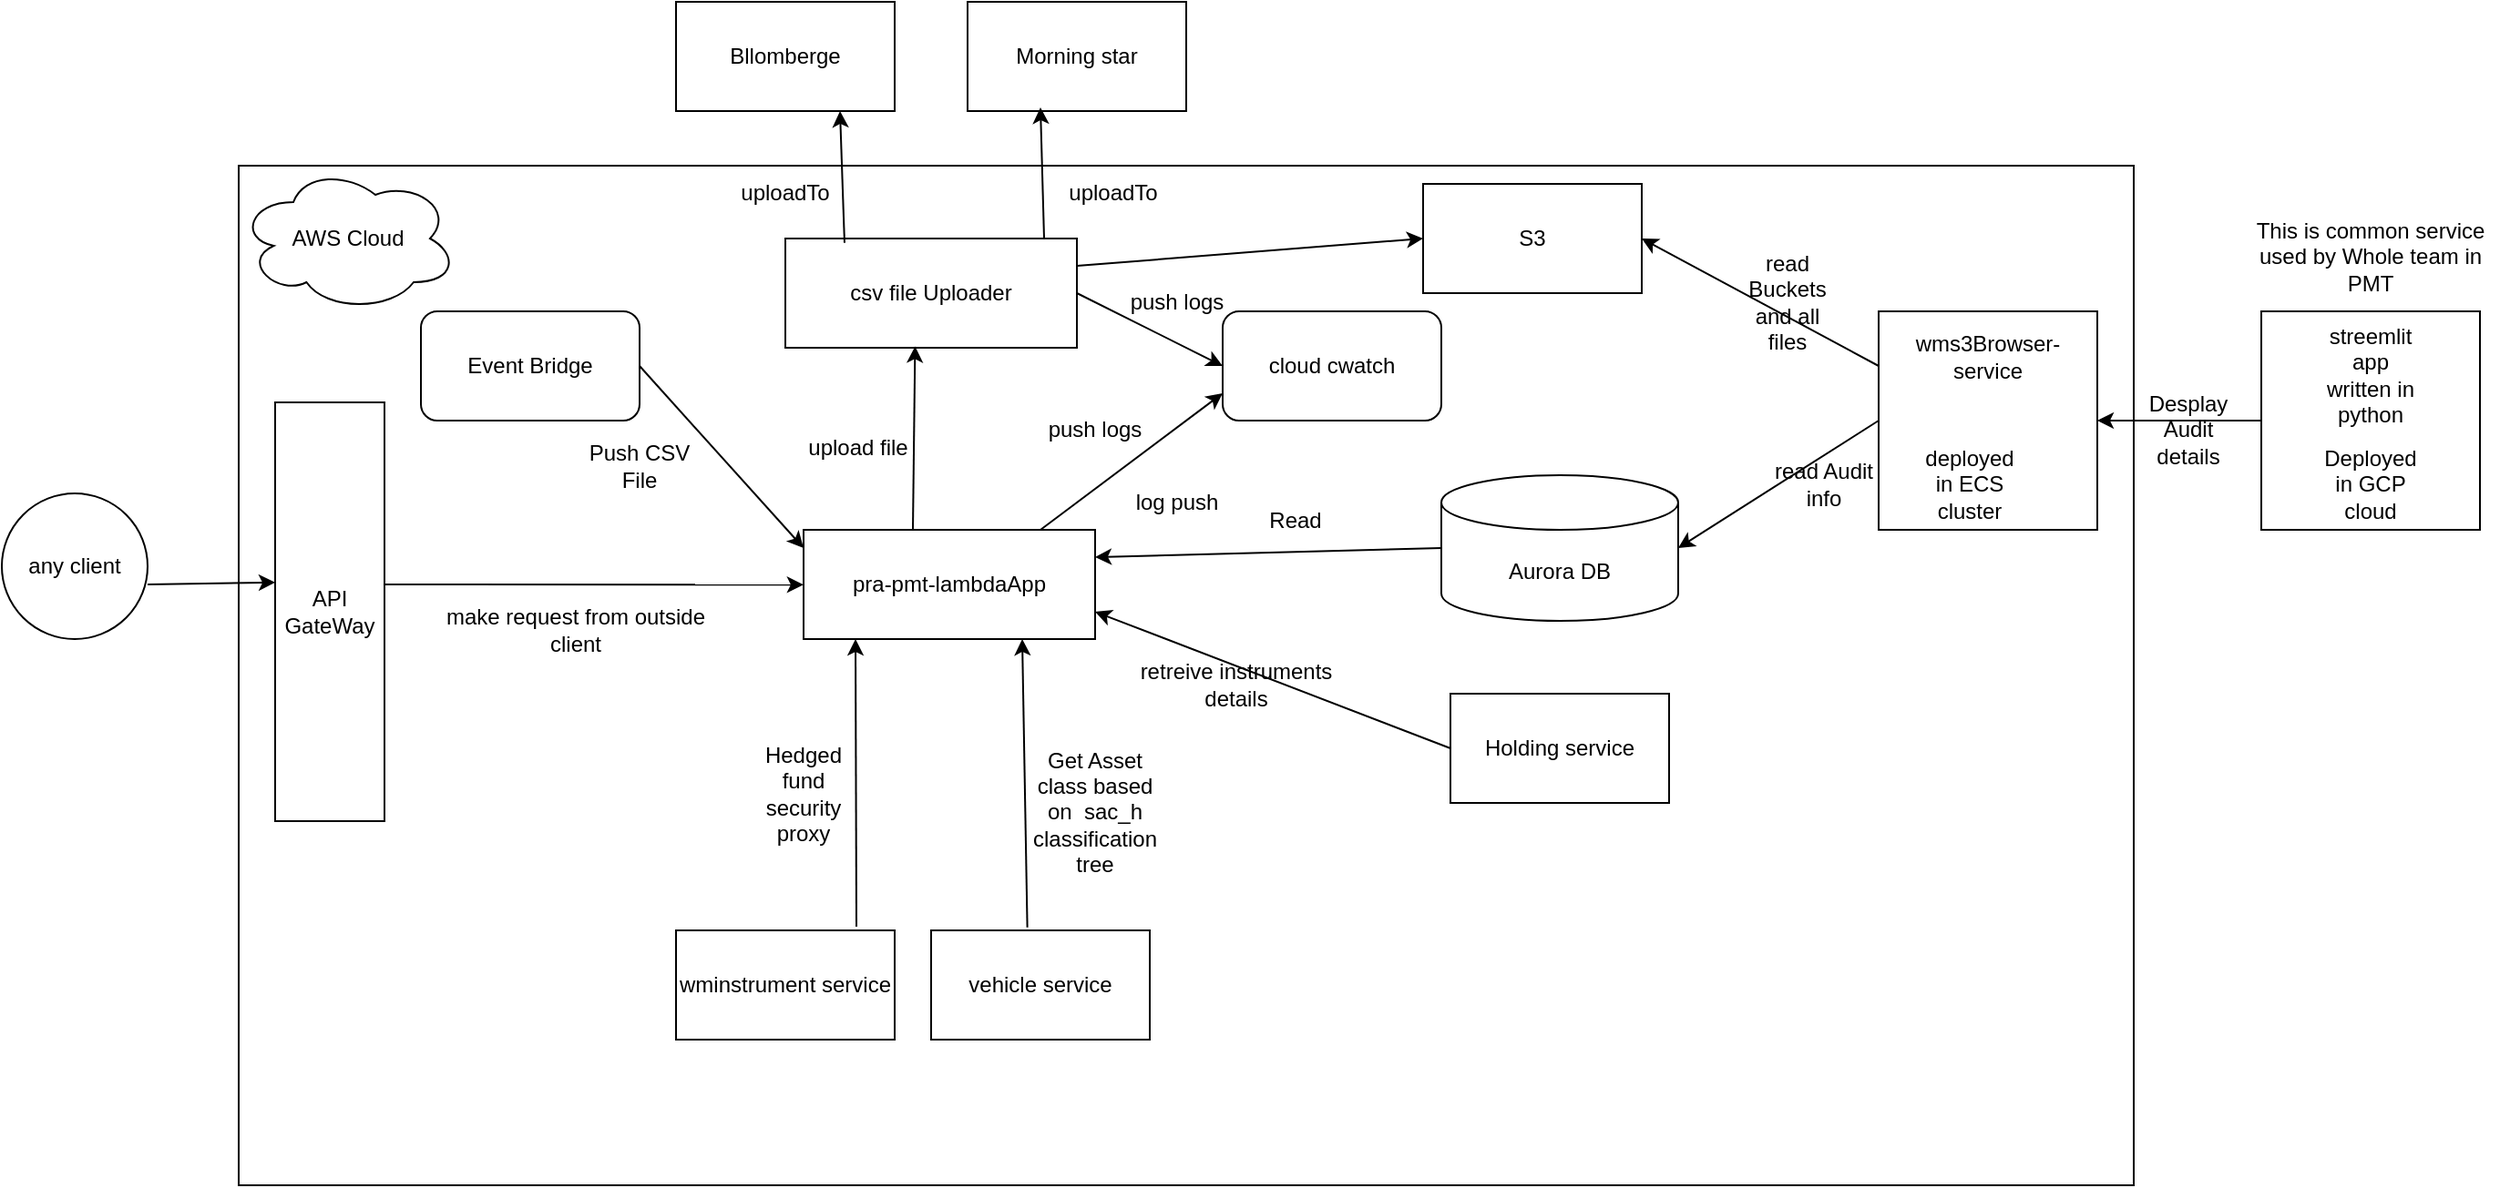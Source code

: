 <mxfile version="24.8.4">
  <diagram name="Page-1" id="O4rhzjSZfMYzZU_Bpxem">
    <mxGraphModel dx="1900" dy="1718" grid="1" gridSize="10" guides="1" tooltips="1" connect="1" arrows="1" fold="1" page="1" pageScale="1" pageWidth="850" pageHeight="1100" math="0" shadow="0">
      <root>
        <mxCell id="0" />
        <mxCell id="1" parent="0" />
        <mxCell id="HgQaGeD_a3wZ_RDZ6An8-26" value="" style="rounded=0;whiteSpace=wrap;html=1;" vertex="1" parent="1">
          <mxGeometry x="-60" y="-30" width="1040" height="560" as="geometry" />
        </mxCell>
        <mxCell id="HgQaGeD_a3wZ_RDZ6An8-25" value="upload file" style="text;html=1;align=center;verticalAlign=middle;whiteSpace=wrap;rounded=0;" vertex="1" parent="1">
          <mxGeometry x="250" y="110" width="60" height="30" as="geometry" />
        </mxCell>
        <mxCell id="HgQaGeD_a3wZ_RDZ6An8-1" value="pra-pmt-lambdaApp" style="rounded=0;whiteSpace=wrap;html=1;" vertex="1" parent="1">
          <mxGeometry x="250" y="170" width="160" height="60" as="geometry" />
        </mxCell>
        <mxCell id="HgQaGeD_a3wZ_RDZ6An8-2" value="Holding service" style="rounded=0;whiteSpace=wrap;html=1;" vertex="1" parent="1">
          <mxGeometry x="605" y="260" width="120" height="60" as="geometry" />
        </mxCell>
        <mxCell id="HgQaGeD_a3wZ_RDZ6An8-3" value="vehicle service" style="rounded=0;whiteSpace=wrap;html=1;" vertex="1" parent="1">
          <mxGeometry x="320" y="390" width="120" height="60" as="geometry" />
        </mxCell>
        <mxCell id="HgQaGeD_a3wZ_RDZ6An8-4" value="Aurora DB" style="shape=cylinder3;whiteSpace=wrap;html=1;boundedLbl=1;backgroundOutline=1;size=15;" vertex="1" parent="1">
          <mxGeometry x="600" y="140" width="130" height="80" as="geometry" />
        </mxCell>
        <mxCell id="HgQaGeD_a3wZ_RDZ6An8-5" value="csv file Uploader" style="rounded=0;whiteSpace=wrap;html=1;" vertex="1" parent="1">
          <mxGeometry x="240" y="10" width="160" height="60" as="geometry" />
        </mxCell>
        <mxCell id="HgQaGeD_a3wZ_RDZ6An8-6" value="Bllomberge" style="rounded=0;whiteSpace=wrap;html=1;" vertex="1" parent="1">
          <mxGeometry x="180" y="-120" width="120" height="60" as="geometry" />
        </mxCell>
        <mxCell id="HgQaGeD_a3wZ_RDZ6An8-7" value="Morning star" style="rounded=0;whiteSpace=wrap;html=1;" vertex="1" parent="1">
          <mxGeometry x="340" y="-120" width="120" height="60" as="geometry" />
        </mxCell>
        <mxCell id="HgQaGeD_a3wZ_RDZ6An8-8" value="" style="endArrow=classic;html=1;rounded=0;entryX=0.75;entryY=1;entryDx=0;entryDy=0;exitX=0.203;exitY=0.04;exitDx=0;exitDy=0;exitPerimeter=0;" edge="1" parent="1" source="HgQaGeD_a3wZ_RDZ6An8-5" target="HgQaGeD_a3wZ_RDZ6An8-6">
          <mxGeometry width="50" height="50" relative="1" as="geometry">
            <mxPoint x="300" y="10" as="sourcePoint" />
            <mxPoint x="350" y="-40" as="targetPoint" />
          </mxGeometry>
        </mxCell>
        <mxCell id="HgQaGeD_a3wZ_RDZ6An8-9" value="" style="endArrow=classic;html=1;rounded=0;entryX=0.75;entryY=1;entryDx=0;entryDy=0;exitX=0.203;exitY=0.04;exitDx=0;exitDy=0;exitPerimeter=0;" edge="1" parent="1">
          <mxGeometry width="50" height="50" relative="1" as="geometry">
            <mxPoint x="382" y="10" as="sourcePoint" />
            <mxPoint x="380" y="-62" as="targetPoint" />
          </mxGeometry>
        </mxCell>
        <mxCell id="HgQaGeD_a3wZ_RDZ6An8-10" value="Event Bridge" style="rounded=1;whiteSpace=wrap;html=1;" vertex="1" parent="1">
          <mxGeometry x="40" y="50" width="120" height="60" as="geometry" />
        </mxCell>
        <mxCell id="HgQaGeD_a3wZ_RDZ6An8-11" value="any client" style="ellipse;whiteSpace=wrap;html=1;aspect=fixed;" vertex="1" parent="1">
          <mxGeometry x="-190" y="150" width="80" height="80" as="geometry" />
        </mxCell>
        <mxCell id="HgQaGeD_a3wZ_RDZ6An8-12" value="cloud cwatch" style="rounded=1;whiteSpace=wrap;html=1;" vertex="1" parent="1">
          <mxGeometry x="480" y="50" width="120" height="60" as="geometry" />
        </mxCell>
        <mxCell id="HgQaGeD_a3wZ_RDZ6An8-13" value="" style="endArrow=classic;html=1;rounded=0;exitX=1;exitY=0.5;exitDx=0;exitDy=0;" edge="1" parent="1" source="HgQaGeD_a3wZ_RDZ6An8-10">
          <mxGeometry width="50" height="50" relative="1" as="geometry">
            <mxPoint x="200" y="230" as="sourcePoint" />
            <mxPoint x="250" y="180" as="targetPoint" />
          </mxGeometry>
        </mxCell>
        <mxCell id="HgQaGeD_a3wZ_RDZ6An8-15" value="" style="endArrow=classic;html=1;rounded=0;entryX=0;entryY=0.75;entryDx=0;entryDy=0;" edge="1" parent="1" target="HgQaGeD_a3wZ_RDZ6An8-12">
          <mxGeometry width="50" height="50" relative="1" as="geometry">
            <mxPoint x="380" y="170" as="sourcePoint" />
            <mxPoint x="430" y="120" as="targetPoint" />
          </mxGeometry>
        </mxCell>
        <mxCell id="HgQaGeD_a3wZ_RDZ6An8-16" value="log push" style="text;html=1;align=center;verticalAlign=middle;whiteSpace=wrap;rounded=0;" vertex="1" parent="1">
          <mxGeometry x="425" y="140" width="60" height="30" as="geometry" />
        </mxCell>
        <mxCell id="HgQaGeD_a3wZ_RDZ6An8-17" value="make request from outside client" style="text;html=1;align=center;verticalAlign=middle;whiteSpace=wrap;rounded=0;" vertex="1" parent="1">
          <mxGeometry x="50" y="210" width="150" height="30" as="geometry" />
        </mxCell>
        <mxCell id="HgQaGeD_a3wZ_RDZ6An8-18" value="" style="endArrow=classic;html=1;rounded=0;exitX=0.44;exitY=-0.027;exitDx=0;exitDy=0;exitPerimeter=0;entryX=0.75;entryY=1;entryDx=0;entryDy=0;" edge="1" parent="1" source="HgQaGeD_a3wZ_RDZ6An8-3" target="HgQaGeD_a3wZ_RDZ6An8-1">
          <mxGeometry width="50" height="50" relative="1" as="geometry">
            <mxPoint x="310" y="330" as="sourcePoint" />
            <mxPoint x="330" y="240" as="targetPoint" />
          </mxGeometry>
        </mxCell>
        <mxCell id="HgQaGeD_a3wZ_RDZ6An8-19" value="Get Asset class based on&amp;nbsp; sac_h classification tree" style="text;html=1;align=center;verticalAlign=middle;whiteSpace=wrap;rounded=0;" vertex="1" parent="1">
          <mxGeometry x="380" y="310" width="60" height="30" as="geometry" />
        </mxCell>
        <mxCell id="HgQaGeD_a3wZ_RDZ6An8-20" value="" style="endArrow=classic;html=1;rounded=0;entryX=1;entryY=0.25;entryDx=0;entryDy=0;exitX=0;exitY=0.5;exitDx=0;exitDy=0;exitPerimeter=0;" edge="1" parent="1" source="HgQaGeD_a3wZ_RDZ6An8-4" target="HgQaGeD_a3wZ_RDZ6An8-1">
          <mxGeometry width="50" height="50" relative="1" as="geometry">
            <mxPoint x="500" y="230" as="sourcePoint" />
            <mxPoint x="550" y="180" as="targetPoint" />
          </mxGeometry>
        </mxCell>
        <mxCell id="HgQaGeD_a3wZ_RDZ6An8-21" value="Read" style="text;html=1;align=center;verticalAlign=middle;whiteSpace=wrap;rounded=0;" vertex="1" parent="1">
          <mxGeometry x="490" y="150" width="60" height="30" as="geometry" />
        </mxCell>
        <mxCell id="HgQaGeD_a3wZ_RDZ6An8-22" value="" style="endArrow=classic;html=1;rounded=0;entryX=1;entryY=0.75;entryDx=0;entryDy=0;exitX=0;exitY=0.5;exitDx=0;exitDy=0;" edge="1" parent="1" source="HgQaGeD_a3wZ_RDZ6An8-2" target="HgQaGeD_a3wZ_RDZ6An8-1">
          <mxGeometry width="50" height="50" relative="1" as="geometry">
            <mxPoint x="490" y="320" as="sourcePoint" />
            <mxPoint x="540" y="270" as="targetPoint" />
          </mxGeometry>
        </mxCell>
        <mxCell id="HgQaGeD_a3wZ_RDZ6An8-23" value="retreive instruments details" style="text;html=1;align=center;verticalAlign=middle;whiteSpace=wrap;rounded=0;" vertex="1" parent="1">
          <mxGeometry x="425" y="240" width="125" height="30" as="geometry" />
        </mxCell>
        <mxCell id="HgQaGeD_a3wZ_RDZ6An8-24" value="" style="endArrow=classic;html=1;rounded=0;entryX=0.445;entryY=0.987;entryDx=0;entryDy=0;entryPerimeter=0;" edge="1" parent="1" target="HgQaGeD_a3wZ_RDZ6An8-5">
          <mxGeometry width="50" height="50" relative="1" as="geometry">
            <mxPoint x="310" y="170" as="sourcePoint" />
            <mxPoint x="360" y="120" as="targetPoint" />
          </mxGeometry>
        </mxCell>
        <mxCell id="HgQaGeD_a3wZ_RDZ6An8-27" value="" style="rounded=0;whiteSpace=wrap;html=1;" vertex="1" parent="1">
          <mxGeometry x="840" y="50" width="120" height="120" as="geometry" />
        </mxCell>
        <mxCell id="HgQaGeD_a3wZ_RDZ6An8-28" value="" style="rounded=0;whiteSpace=wrap;html=1;" vertex="1" parent="1">
          <mxGeometry x="1050" y="50" width="120" height="120" as="geometry" />
        </mxCell>
        <mxCell id="HgQaGeD_a3wZ_RDZ6An8-30" value="" style="endArrow=classic;html=1;rounded=0;entryX=1;entryY=0.5;entryDx=0;entryDy=0;exitX=0;exitY=0.5;exitDx=0;exitDy=0;" edge="1" parent="1" source="HgQaGeD_a3wZ_RDZ6An8-28" target="HgQaGeD_a3wZ_RDZ6An8-27">
          <mxGeometry width="50" height="50" relative="1" as="geometry">
            <mxPoint x="920" y="270" as="sourcePoint" />
            <mxPoint x="970" y="220" as="targetPoint" />
          </mxGeometry>
        </mxCell>
        <mxCell id="HgQaGeD_a3wZ_RDZ6An8-31" value="" style="endArrow=classic;html=1;rounded=0;entryX=1;entryY=0.5;entryDx=0;entryDy=0;entryPerimeter=0;exitX=0;exitY=0.5;exitDx=0;exitDy=0;" edge="1" parent="1" source="HgQaGeD_a3wZ_RDZ6An8-27" target="HgQaGeD_a3wZ_RDZ6An8-4">
          <mxGeometry width="50" height="50" relative="1" as="geometry">
            <mxPoint x="720" y="260" as="sourcePoint" />
            <mxPoint x="770" y="210" as="targetPoint" />
          </mxGeometry>
        </mxCell>
        <mxCell id="HgQaGeD_a3wZ_RDZ6An8-32" value="S3" style="rounded=0;whiteSpace=wrap;html=1;" vertex="1" parent="1">
          <mxGeometry x="590" y="-20" width="120" height="60" as="geometry" />
        </mxCell>
        <mxCell id="HgQaGeD_a3wZ_RDZ6An8-33" value="" style="endArrow=classic;html=1;rounded=0;entryX=1;entryY=0.5;entryDx=0;entryDy=0;exitX=0;exitY=0.25;exitDx=0;exitDy=0;" edge="1" parent="1" source="HgQaGeD_a3wZ_RDZ6An8-27" target="HgQaGeD_a3wZ_RDZ6An8-32">
          <mxGeometry width="50" height="50" relative="1" as="geometry">
            <mxPoint x="800" y="450" as="sourcePoint" />
            <mxPoint x="850" y="400" as="targetPoint" />
          </mxGeometry>
        </mxCell>
        <mxCell id="HgQaGeD_a3wZ_RDZ6An8-34" value="" style="endArrow=classic;html=1;rounded=0;exitX=1;exitY=0.25;exitDx=0;exitDy=0;entryX=0;entryY=0.5;entryDx=0;entryDy=0;" edge="1" parent="1" source="HgQaGeD_a3wZ_RDZ6An8-5" target="HgQaGeD_a3wZ_RDZ6An8-32">
          <mxGeometry width="50" height="50" relative="1" as="geometry">
            <mxPoint x="460" y="400" as="sourcePoint" />
            <mxPoint x="510" y="350" as="targetPoint" />
          </mxGeometry>
        </mxCell>
        <mxCell id="HgQaGeD_a3wZ_RDZ6An8-35" value="push logs" style="text;html=1;align=center;verticalAlign=middle;whiteSpace=wrap;rounded=0;" vertex="1" parent="1">
          <mxGeometry x="380" y="100" width="60" height="30" as="geometry" />
        </mxCell>
        <mxCell id="HgQaGeD_a3wZ_RDZ6An8-36" value="read Audit info" style="text;html=1;align=center;verticalAlign=middle;whiteSpace=wrap;rounded=0;" vertex="1" parent="1">
          <mxGeometry x="780" y="130" width="60" height="30" as="geometry" />
        </mxCell>
        <mxCell id="HgQaGeD_a3wZ_RDZ6An8-37" value="read Buckets and all files" style="text;html=1;align=center;verticalAlign=middle;whiteSpace=wrap;rounded=0;" vertex="1" parent="1">
          <mxGeometry x="760" y="30" width="60" height="30" as="geometry" />
        </mxCell>
        <mxCell id="HgQaGeD_a3wZ_RDZ6An8-38" value="Desplay Audit details" style="text;html=1;align=center;verticalAlign=middle;whiteSpace=wrap;rounded=0;" vertex="1" parent="1">
          <mxGeometry x="980" y="100" width="60" height="30" as="geometry" />
        </mxCell>
        <mxCell id="HgQaGeD_a3wZ_RDZ6An8-39" value="API GateWay" style="rounded=0;whiteSpace=wrap;html=1;" vertex="1" parent="1">
          <mxGeometry x="-40" y="100" width="60" height="230" as="geometry" />
        </mxCell>
        <mxCell id="HgQaGeD_a3wZ_RDZ6An8-40" value="" style="endArrow=classic;html=1;rounded=0;entryX=0;entryY=0.43;entryDx=0;entryDy=0;entryPerimeter=0;" edge="1" parent="1" target="HgQaGeD_a3wZ_RDZ6An8-39">
          <mxGeometry width="50" height="50" relative="1" as="geometry">
            <mxPoint x="-110" y="200" as="sourcePoint" />
            <mxPoint x="-60" y="150" as="targetPoint" />
          </mxGeometry>
        </mxCell>
        <mxCell id="HgQaGeD_a3wZ_RDZ6An8-41" value="" style="endArrow=classic;html=1;rounded=0;entryX=0.298;entryY=0.411;entryDx=0;entryDy=0;entryPerimeter=0;" edge="1" parent="1" target="HgQaGeD_a3wZ_RDZ6An8-26">
          <mxGeometry width="50" height="50" relative="1" as="geometry">
            <mxPoint x="20" y="200" as="sourcePoint" />
            <mxPoint x="70" y="150" as="targetPoint" />
          </mxGeometry>
        </mxCell>
        <mxCell id="HgQaGeD_a3wZ_RDZ6An8-45" value="uploadTo" style="text;html=1;align=center;verticalAlign=middle;whiteSpace=wrap;rounded=0;" vertex="1" parent="1">
          <mxGeometry x="210" y="-30" width="60" height="30" as="geometry" />
        </mxCell>
        <mxCell id="HgQaGeD_a3wZ_RDZ6An8-46" value="uploadTo" style="text;html=1;align=center;verticalAlign=middle;whiteSpace=wrap;rounded=0;" vertex="1" parent="1">
          <mxGeometry x="390" y="-30" width="60" height="30" as="geometry" />
        </mxCell>
        <mxCell id="HgQaGeD_a3wZ_RDZ6An8-47" value="wminstrument service" style="rounded=0;whiteSpace=wrap;html=1;" vertex="1" parent="1">
          <mxGeometry x="180" y="390" width="120" height="60" as="geometry" />
        </mxCell>
        <mxCell id="HgQaGeD_a3wZ_RDZ6An8-49" value="" style="endArrow=classic;html=1;rounded=0;entryX=0.75;entryY=1;entryDx=0;entryDy=0;" edge="1" parent="1">
          <mxGeometry width="50" height="50" relative="1" as="geometry">
            <mxPoint x="279" y="388" as="sourcePoint" />
            <mxPoint x="278.5" y="230" as="targetPoint" />
          </mxGeometry>
        </mxCell>
        <mxCell id="HgQaGeD_a3wZ_RDZ6An8-50" value="Push CSV File" style="text;html=1;align=center;verticalAlign=middle;whiteSpace=wrap;rounded=0;" vertex="1" parent="1">
          <mxGeometry x="130" y="120" width="60" height="30" as="geometry" />
        </mxCell>
        <mxCell id="HgQaGeD_a3wZ_RDZ6An8-51" value="" style="endArrow=classic;html=1;rounded=0;entryX=0;entryY=0.5;entryDx=0;entryDy=0;exitX=1;exitY=0.5;exitDx=0;exitDy=0;" edge="1" parent="1" source="HgQaGeD_a3wZ_RDZ6An8-5" target="HgQaGeD_a3wZ_RDZ6An8-12">
          <mxGeometry width="50" height="50" relative="1" as="geometry">
            <mxPoint x="390" y="180" as="sourcePoint" />
            <mxPoint x="490" y="120" as="targetPoint" />
          </mxGeometry>
        </mxCell>
        <mxCell id="HgQaGeD_a3wZ_RDZ6An8-52" value="push logs" style="text;html=1;align=center;verticalAlign=middle;whiteSpace=wrap;rounded=0;" vertex="1" parent="1">
          <mxGeometry x="425" y="30" width="60" height="30" as="geometry" />
        </mxCell>
        <mxCell id="HgQaGeD_a3wZ_RDZ6An8-53" value="deployed in ECS cluster" style="text;html=1;align=center;verticalAlign=middle;whiteSpace=wrap;rounded=0;" vertex="1" parent="1">
          <mxGeometry x="860" y="130" width="60" height="30" as="geometry" />
        </mxCell>
        <mxCell id="HgQaGeD_a3wZ_RDZ6An8-54" value="wms3Browser-service" style="text;html=1;align=center;verticalAlign=middle;whiteSpace=wrap;rounded=0;" vertex="1" parent="1">
          <mxGeometry x="870" y="60" width="60" height="30" as="geometry" />
        </mxCell>
        <mxCell id="HgQaGeD_a3wZ_RDZ6An8-56" value="AWS Cloud" style="ellipse;shape=cloud;whiteSpace=wrap;html=1;" vertex="1" parent="1">
          <mxGeometry x="-60" y="-30" width="120" height="80" as="geometry" />
        </mxCell>
        <mxCell id="HgQaGeD_a3wZ_RDZ6An8-57" value="Deployed in GCP cloud" style="text;html=1;align=center;verticalAlign=middle;whiteSpace=wrap;rounded=0;" vertex="1" parent="1">
          <mxGeometry x="1080" y="130" width="60" height="30" as="geometry" />
        </mxCell>
        <mxCell id="HgQaGeD_a3wZ_RDZ6An8-58" value="streemlit app&lt;div&gt;written in python&lt;/div&gt;" style="text;html=1;align=center;verticalAlign=middle;whiteSpace=wrap;rounded=0;" vertex="1" parent="1">
          <mxGeometry x="1080" y="70" width="60" height="30" as="geometry" />
        </mxCell>
        <mxCell id="HgQaGeD_a3wZ_RDZ6An8-59" value="This is common service used by Whole team in PMT" style="text;html=1;align=center;verticalAlign=middle;whiteSpace=wrap;rounded=0;" vertex="1" parent="1">
          <mxGeometry x="1040" width="140" height="40" as="geometry" />
        </mxCell>
        <mxCell id="HgQaGeD_a3wZ_RDZ6An8-60" value="Hedged fund security proxy" style="text;html=1;align=center;verticalAlign=middle;whiteSpace=wrap;rounded=0;" vertex="1" parent="1">
          <mxGeometry x="220" y="300" width="60" height="30" as="geometry" />
        </mxCell>
      </root>
    </mxGraphModel>
  </diagram>
</mxfile>
